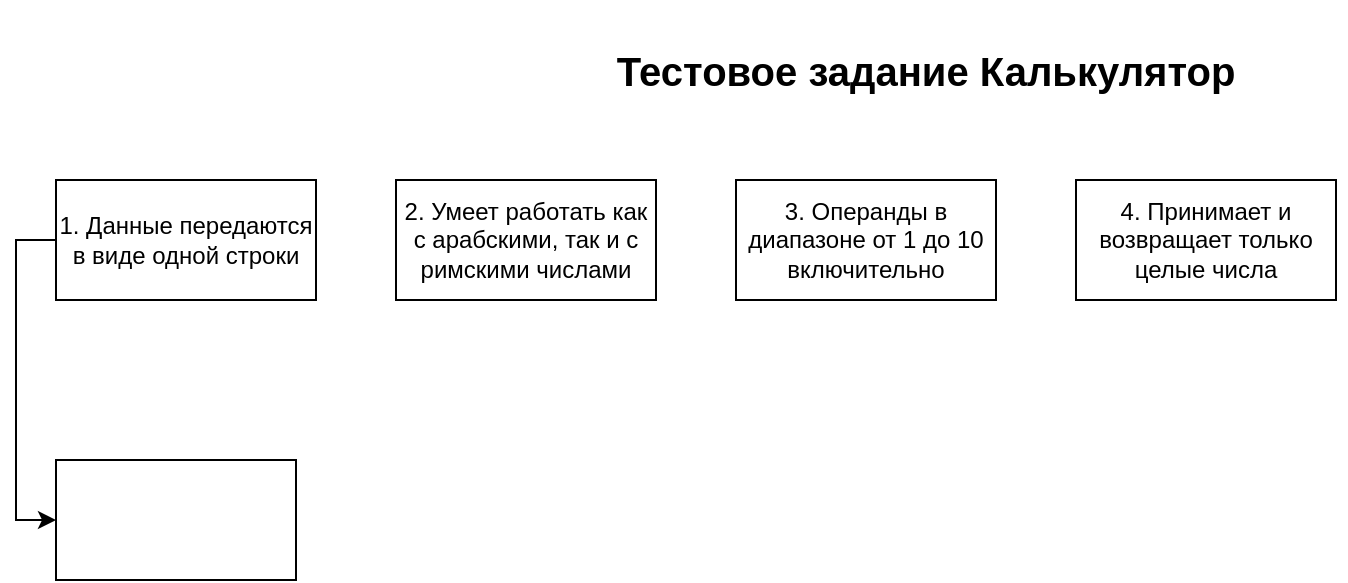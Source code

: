 <mxfile version="23.1.1" type="github">
  <diagram name="Страница — 1" id="5anYTEtwxTSjSjOC5PJp">
    <mxGraphModel dx="956" dy="546" grid="1" gridSize="10" guides="1" tooltips="1" connect="1" arrows="1" fold="1" page="1" pageScale="1" pageWidth="1169" pageHeight="827" math="0" shadow="0">
      <root>
        <mxCell id="0" />
        <mxCell id="1" parent="0" />
        <mxCell id="h9wAtkLOoiahdPok4-T_-1" value="Тестовое задание Калькулятор" style="text;html=1;strokeColor=none;fillColor=none;align=center;verticalAlign=middle;whiteSpace=wrap;rounded=0;fontStyle=1;horizontal=1;fontSize=20;" vertex="1" parent="1">
          <mxGeometry x="375" y="20" width="420" height="70" as="geometry" />
        </mxCell>
        <mxCell id="h9wAtkLOoiahdPok4-T_-6" style="edgeStyle=orthogonalEdgeStyle;rounded=0;orthogonalLoop=1;jettySize=auto;html=1;exitX=0;exitY=0.5;exitDx=0;exitDy=0;entryX=0;entryY=0.5;entryDx=0;entryDy=0;" edge="1" parent="1" source="h9wAtkLOoiahdPok4-T_-2" target="h9wAtkLOoiahdPok4-T_-7">
          <mxGeometry relative="1" as="geometry">
            <mxPoint x="90" y="290.0" as="targetPoint" />
          </mxGeometry>
        </mxCell>
        <mxCell id="h9wAtkLOoiahdPok4-T_-2" value="1. Данные передаются в виде одной строки" style="rounded=0;whiteSpace=wrap;html=1;" vertex="1" parent="1">
          <mxGeometry x="150" y="110" width="130" height="60" as="geometry" />
        </mxCell>
        <mxCell id="h9wAtkLOoiahdPok4-T_-3" value="2. Умеет работать как с арабскими, так и с римскими числами" style="rounded=0;whiteSpace=wrap;html=1;" vertex="1" parent="1">
          <mxGeometry x="320" y="110" width="130" height="60" as="geometry" />
        </mxCell>
        <mxCell id="h9wAtkLOoiahdPok4-T_-4" value="3. Операнды в диапазоне от 1 до 10 включительно" style="rounded=0;whiteSpace=wrap;html=1;" vertex="1" parent="1">
          <mxGeometry x="490" y="110" width="130" height="60" as="geometry" />
        </mxCell>
        <mxCell id="h9wAtkLOoiahdPok4-T_-5" value="4. Принимает и возвращает только целые числа" style="rounded=0;whiteSpace=wrap;html=1;" vertex="1" parent="1">
          <mxGeometry x="660" y="110" width="130" height="60" as="geometry" />
        </mxCell>
        <mxCell id="h9wAtkLOoiahdPok4-T_-7" value="" style="rounded=0;whiteSpace=wrap;html=1;" vertex="1" parent="1">
          <mxGeometry x="150" y="250.0" width="120" height="60" as="geometry" />
        </mxCell>
      </root>
    </mxGraphModel>
  </diagram>
</mxfile>
